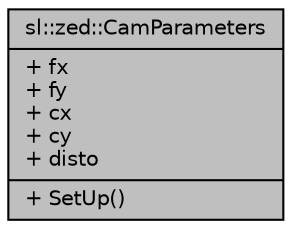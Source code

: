 digraph "sl::zed::CamParameters"
{
  edge [fontname="Helvetica",fontsize="10",labelfontname="Helvetica",labelfontsize="10"];
  node [fontname="Helvetica",fontsize="10",shape=record];
  Node1 [label="{sl::zed::CamParameters\n|+ fx\l+ fy\l+ cx\l+ cy\l+ disto\l|+ SetUp()\l}",height=0.2,width=0.4,color="black", fillcolor="grey75", style="filled" fontcolor="black"];
}
